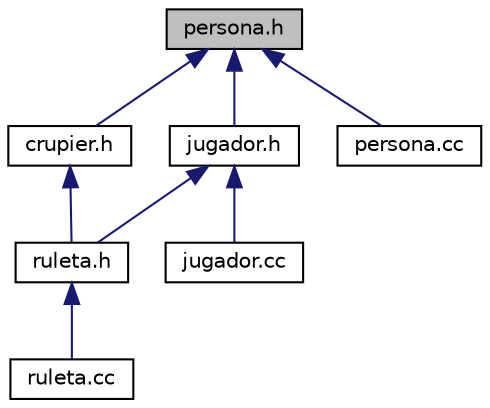 digraph "persona.h"
{
 // LATEX_PDF_SIZE
  edge [fontname="Helvetica",fontsize="10",labelfontname="Helvetica",labelfontsize="10"];
  node [fontname="Helvetica",fontsize="10",shape=record];
  Node1 [label="persona.h",height=0.2,width=0.4,color="black", fillcolor="grey75", style="filled", fontcolor="black",tooltip="La clase persona representa la entidad persona."];
  Node1 -> Node2 [dir="back",color="midnightblue",fontsize="10",style="solid",fontname="Helvetica"];
  Node2 [label="crupier.h",height=0.2,width=0.4,color="black", fillcolor="white", style="filled",URL="$crupier_8h.html",tooltip="La clase crupier representa a los trabajadores del casino."];
  Node2 -> Node3 [dir="back",color="midnightblue",fontsize="10",style="solid",fontname="Helvetica"];
  Node3 [label="ruleta.h",height=0.2,width=0.4,color="black", fillcolor="white", style="filled",URL="$ruleta_8h.html",tooltip="La clase ruleta representa el juego de la ruleta del casino."];
  Node3 -> Node4 [dir="back",color="midnightblue",fontsize="10",style="solid",fontname="Helvetica"];
  Node4 [label="ruleta.cc",height=0.2,width=0.4,color="black", fillcolor="white", style="filled",URL="$ruleta_8cc.html",tooltip="Cuerpo de los métodos de la clase ruleta."];
  Node1 -> Node5 [dir="back",color="midnightblue",fontsize="10",style="solid",fontname="Helvetica"];
  Node5 [label="jugador.h",height=0.2,width=0.4,color="black", fillcolor="white", style="filled",URL="$jugador_8h.html",tooltip="La clase jugador representa a los jugadores del casino."];
  Node5 -> Node6 [dir="back",color="midnightblue",fontsize="10",style="solid",fontname="Helvetica"];
  Node6 [label="jugador.cc",height=0.2,width=0.4,color="black", fillcolor="white", style="filled",URL="$jugador_8cc.html",tooltip="Cuerpo de los métodos de la clase jugador."];
  Node5 -> Node3 [dir="back",color="midnightblue",fontsize="10",style="solid",fontname="Helvetica"];
  Node1 -> Node7 [dir="back",color="midnightblue",fontsize="10",style="solid",fontname="Helvetica"];
  Node7 [label="persona.cc",height=0.2,width=0.4,color="black", fillcolor="white", style="filled",URL="$persona_8cc.html",tooltip="Cuerpo de los métodos de la clase persona."];
}
